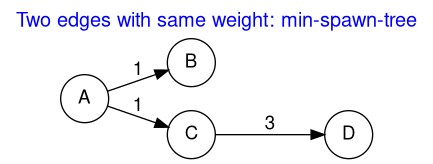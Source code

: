 @startdot
digraph a {
    label = "Two edges with same weight: min-spawn-tree"
    labelloc  =  t
    fontsize  = 15
    fontcolor = blue

    fontname="Helvetica,Arial,sans-serif"
    node [fontname="Helvetica,Arial,sans-serif"]
    edge [fontname="Helvetica,Arial,sans-serif"]
    rankdir=LR;
    node [shape = circle];
    edge[arrowhead="normal"];
    A -> B [label = "1", minlen=1];
    A -> C [label = "1", minlen=1];
    C -> D [label = "3", minlen=2];
}
@enddot
